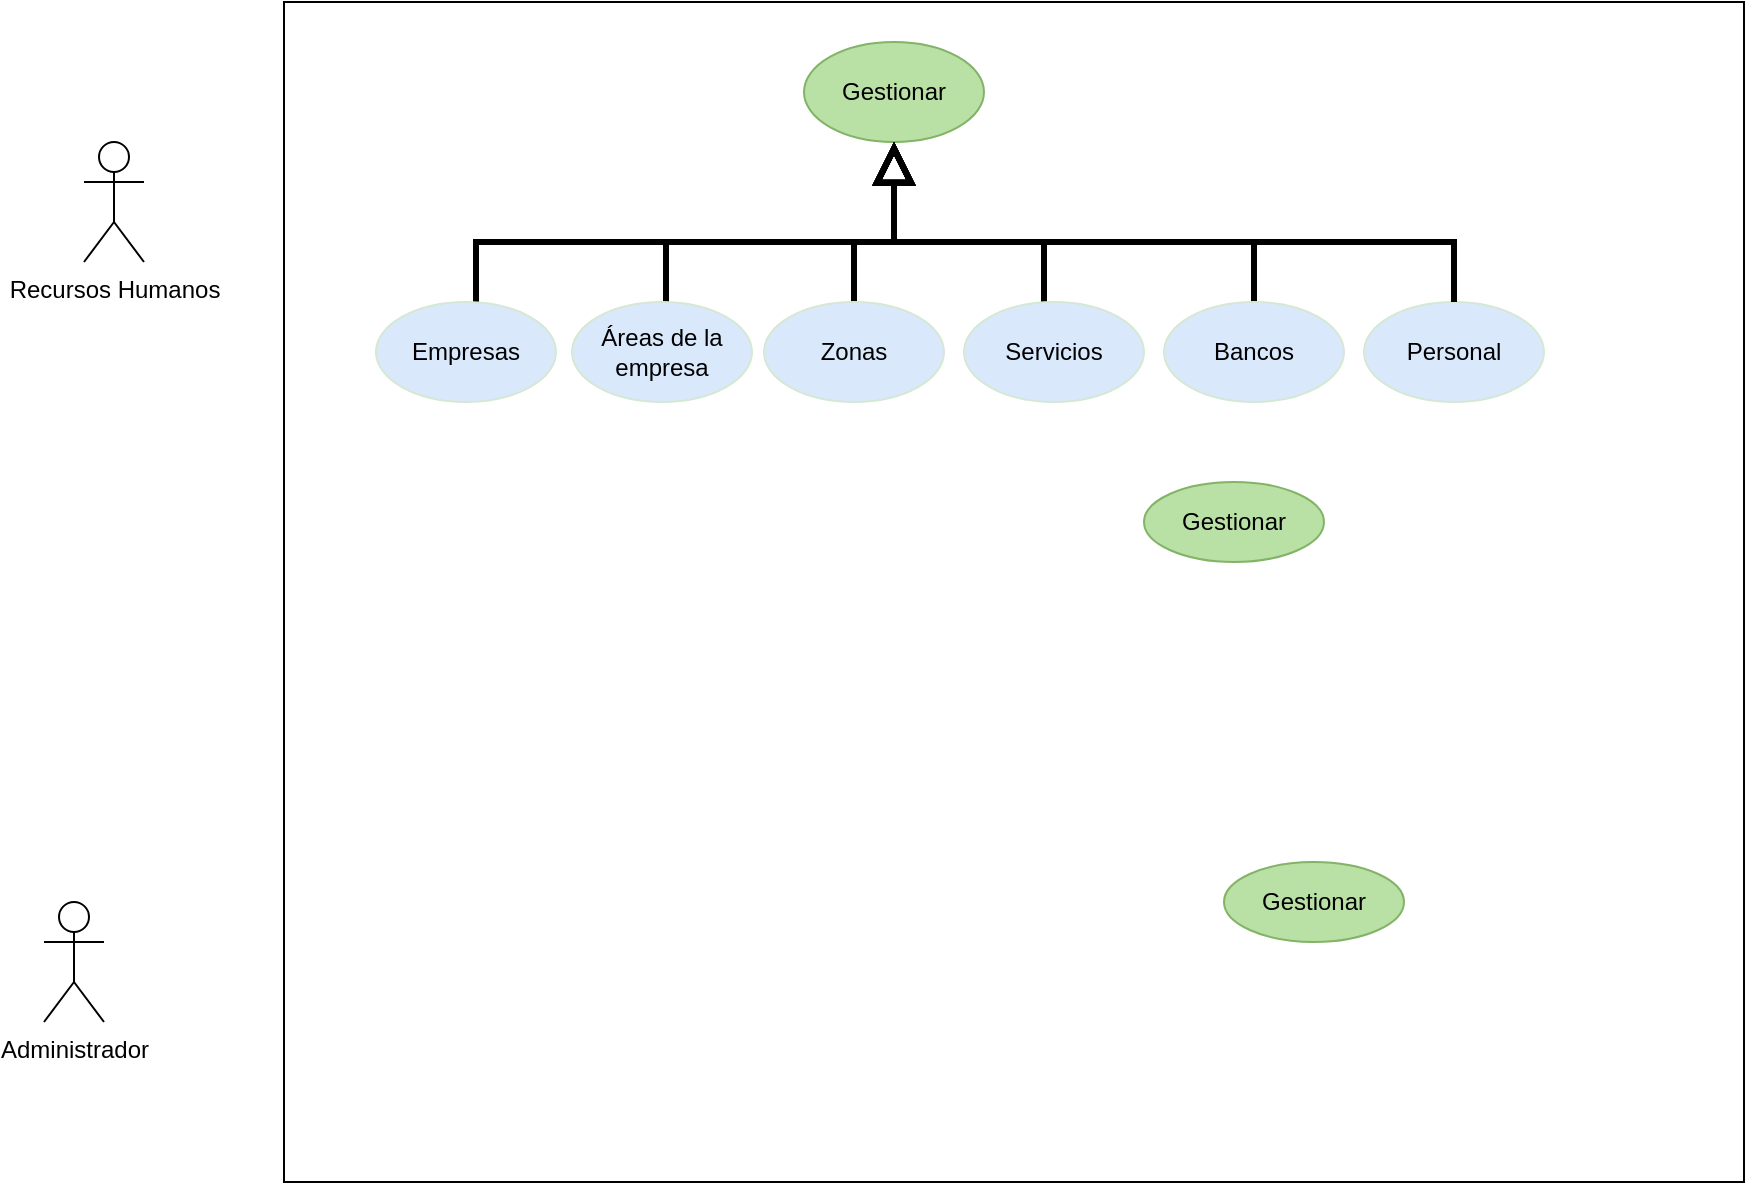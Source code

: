 <mxfile version="14.8.1" type="github">
  <diagram id="FfwNQU7mV5R-qZMDg7jB" name="Page-1">
    <mxGraphModel dx="723" dy="402" grid="1" gridSize="10" guides="1" tooltips="1" connect="1" arrows="1" fold="1" page="1" pageScale="1" pageWidth="827" pageHeight="1169" math="0" shadow="0">
      <root>
        <mxCell id="0" />
        <mxCell id="1" parent="0" />
        <mxCell id="jNwXZXlprCyeeHE6RzLd-26" value="" style="rounded=0;whiteSpace=wrap;html=1;fillColor=none;" vertex="1" parent="1">
          <mxGeometry x="180" y="30" width="730" height="590" as="geometry" />
        </mxCell>
        <mxCell id="VVUNpJ8yqMcwwen5zIbT-1" value="Administrador&lt;br&gt;" style="shape=umlActor;verticalLabelPosition=bottom;verticalAlign=top;html=1;outlineConnect=0;" parent="1" vertex="1">
          <mxGeometry x="60" y="480" width="30" height="60" as="geometry" />
        </mxCell>
        <mxCell id="jNwXZXlprCyeeHE6RzLd-3" value="Recursos Humanos" style="shape=umlActor;verticalLabelPosition=bottom;verticalAlign=top;html=1;outlineConnect=0;" vertex="1" parent="1">
          <mxGeometry x="80" y="100" width="30" height="60" as="geometry" />
        </mxCell>
        <mxCell id="jNwXZXlprCyeeHE6RzLd-7" value="Gestionar" style="ellipse;whiteSpace=wrap;html=1;strokeColor=#82b366;fillColor=#B9E0A5;" vertex="1" parent="1">
          <mxGeometry x="440" y="50" width="90" height="50" as="geometry" />
        </mxCell>
        <mxCell id="jNwXZXlprCyeeHE6RzLd-8" value="Gestionar" style="ellipse;whiteSpace=wrap;html=1;strokeColor=#82b366;fillColor=#B9E0A5;" vertex="1" parent="1">
          <mxGeometry x="650" y="460" width="90" height="40" as="geometry" />
        </mxCell>
        <mxCell id="jNwXZXlprCyeeHE6RzLd-9" value="Gestionar" style="ellipse;whiteSpace=wrap;html=1;strokeColor=#82b366;fillColor=#B9E0A5;" vertex="1" parent="1">
          <mxGeometry x="610" y="270" width="90" height="40" as="geometry" />
        </mxCell>
        <mxCell id="jNwXZXlprCyeeHE6RzLd-30" style="edgeStyle=orthogonalEdgeStyle;rounded=0;orthogonalLoop=1;jettySize=auto;html=1;entryX=0.5;entryY=1;entryDx=0;entryDy=0;startArrow=none;startFill=0;endArrow=block;endFill=0;startSize=8;endSize=14;strokeWidth=3;" edge="1" parent="1" source="jNwXZXlprCyeeHE6RzLd-10" target="jNwXZXlprCyeeHE6RzLd-7">
          <mxGeometry relative="1" as="geometry">
            <Array as="points">
              <mxPoint x="665" y="150" />
              <mxPoint x="485" y="150" />
            </Array>
          </mxGeometry>
        </mxCell>
        <mxCell id="jNwXZXlprCyeeHE6RzLd-10" value="Bancos" style="ellipse;whiteSpace=wrap;html=1;fillColor=#dae8fc;strokeColor=#D5E8D4;" vertex="1" parent="1">
          <mxGeometry x="620" y="180" width="90" height="50" as="geometry" />
        </mxCell>
        <mxCell id="jNwXZXlprCyeeHE6RzLd-23" style="edgeStyle=orthogonalEdgeStyle;rounded=0;orthogonalLoop=1;jettySize=auto;html=1;startArrow=none;startFill=0;endArrow=block;endFill=0;startSize=8;endSize=14;strokeWidth=3;entryX=0.5;entryY=1;entryDx=0;entryDy=0;" edge="1" parent="1" source="jNwXZXlprCyeeHE6RzLd-11" target="jNwXZXlprCyeeHE6RzLd-7">
          <mxGeometry relative="1" as="geometry">
            <mxPoint x="426" y="130" as="targetPoint" />
            <Array as="points">
              <mxPoint x="560" y="150" />
              <mxPoint x="485" y="150" />
            </Array>
          </mxGeometry>
        </mxCell>
        <mxCell id="jNwXZXlprCyeeHE6RzLd-11" value="Servicios" style="ellipse;whiteSpace=wrap;html=1;fillColor=#dae8fc;strokeColor=#D5E8D4;" vertex="1" parent="1">
          <mxGeometry x="520" y="180" width="90" height="50" as="geometry" />
        </mxCell>
        <mxCell id="jNwXZXlprCyeeHE6RzLd-22" style="edgeStyle=orthogonalEdgeStyle;rounded=0;orthogonalLoop=1;jettySize=auto;html=1;entryX=0.5;entryY=1;entryDx=0;entryDy=0;startArrow=none;startFill=0;endArrow=block;endFill=0;startSize=8;endSize=14;strokeWidth=3;" edge="1" parent="1" source="jNwXZXlprCyeeHE6RzLd-12" target="jNwXZXlprCyeeHE6RzLd-7">
          <mxGeometry relative="1" as="geometry">
            <Array as="points">
              <mxPoint x="465" y="150" />
              <mxPoint x="485" y="150" />
            </Array>
          </mxGeometry>
        </mxCell>
        <mxCell id="jNwXZXlprCyeeHE6RzLd-12" value="Zonas" style="ellipse;whiteSpace=wrap;html=1;fillColor=#dae8fc;strokeColor=#D5E8D4;" vertex="1" parent="1">
          <mxGeometry x="420" y="180" width="90" height="50" as="geometry" />
        </mxCell>
        <mxCell id="jNwXZXlprCyeeHE6RzLd-20" style="edgeStyle=orthogonalEdgeStyle;rounded=0;orthogonalLoop=1;jettySize=auto;html=1;entryX=0.5;entryY=1;entryDx=0;entryDy=0;startArrow=none;startFill=0;endArrow=block;endFill=0;strokeWidth=3;startSize=8;endSize=14;" edge="1" parent="1" source="jNwXZXlprCyeeHE6RzLd-13" target="jNwXZXlprCyeeHE6RzLd-7">
          <mxGeometry relative="1" as="geometry">
            <Array as="points">
              <mxPoint x="371" y="150" />
              <mxPoint x="485" y="150" />
            </Array>
          </mxGeometry>
        </mxCell>
        <mxCell id="jNwXZXlprCyeeHE6RzLd-13" value="Áreas de la empresa" style="ellipse;whiteSpace=wrap;html=1;fillColor=#dae8fc;strokeColor=#D5E8D4;" vertex="1" parent="1">
          <mxGeometry x="324" y="180" width="90" height="50" as="geometry" />
        </mxCell>
        <mxCell id="jNwXZXlprCyeeHE6RzLd-17" style="edgeStyle=orthogonalEdgeStyle;rounded=0;orthogonalLoop=1;jettySize=auto;html=1;strokeWidth=3;endArrow=block;endFill=0;endSize=14;" edge="1" parent="1" source="jNwXZXlprCyeeHE6RzLd-14" target="jNwXZXlprCyeeHE6RzLd-7">
          <mxGeometry relative="1" as="geometry">
            <Array as="points">
              <mxPoint x="276" y="150" />
              <mxPoint x="485" y="150" />
            </Array>
          </mxGeometry>
        </mxCell>
        <mxCell id="jNwXZXlprCyeeHE6RzLd-14" value="Empresas" style="ellipse;whiteSpace=wrap;html=1;fillColor=#dae8fc;strokeColor=#D5E8D4;" vertex="1" parent="1">
          <mxGeometry x="226" y="180" width="90" height="50" as="geometry" />
        </mxCell>
        <mxCell id="jNwXZXlprCyeeHE6RzLd-18" value="Personal" style="ellipse;whiteSpace=wrap;html=1;fillColor=#dae8fc;strokeColor=#D5E8D4;" vertex="1" parent="1">
          <mxGeometry x="720" y="180" width="90" height="50" as="geometry" />
        </mxCell>
        <mxCell id="jNwXZXlprCyeeHE6RzLd-31" style="edgeStyle=orthogonalEdgeStyle;rounded=0;orthogonalLoop=1;jettySize=auto;html=1;entryX=0.5;entryY=1;entryDx=0;entryDy=0;startArrow=none;startFill=0;endArrow=block;endFill=0;startSize=10;endSize=14;strokeWidth=3;fillColor=#f5f5f5;" edge="1" parent="1" source="jNwXZXlprCyeeHE6RzLd-18" target="jNwXZXlprCyeeHE6RzLd-7">
          <mxGeometry relative="1" as="geometry">
            <Array as="points">
              <mxPoint x="765" y="150" />
              <mxPoint x="485" y="150" />
            </Array>
          </mxGeometry>
        </mxCell>
      </root>
    </mxGraphModel>
  </diagram>
</mxfile>
